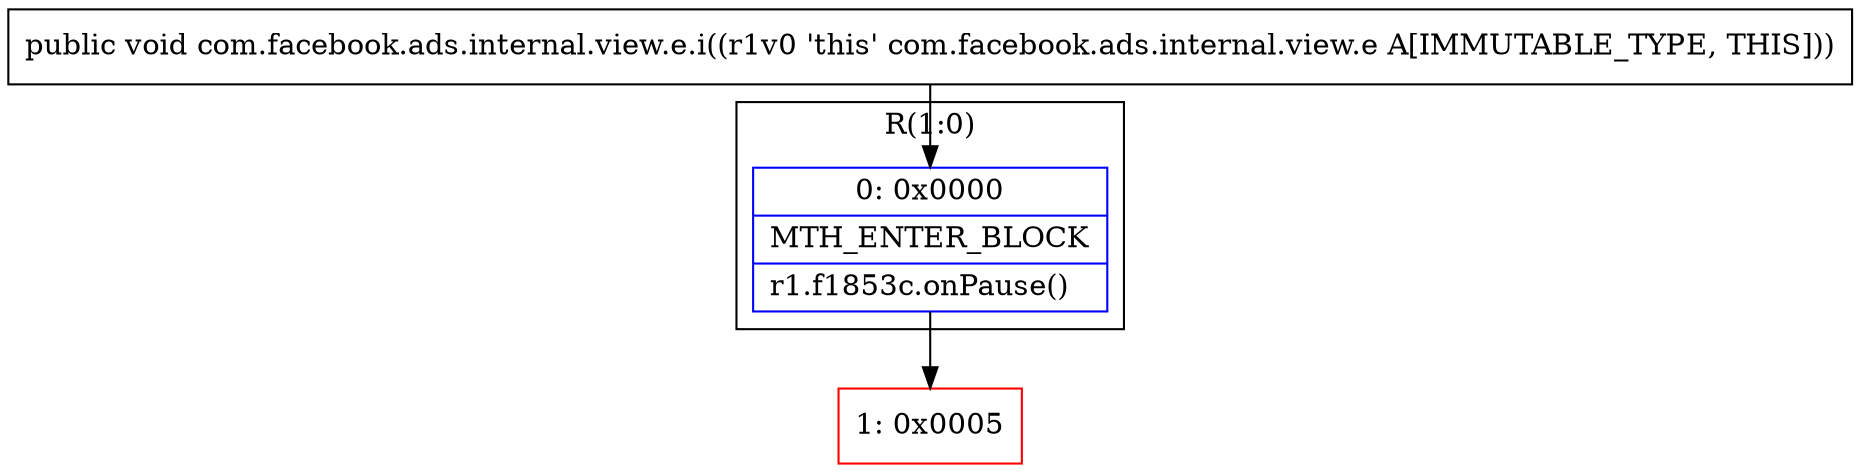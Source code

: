 digraph "CFG forcom.facebook.ads.internal.view.e.i()V" {
subgraph cluster_Region_582208463 {
label = "R(1:0)";
node [shape=record,color=blue];
Node_0 [shape=record,label="{0\:\ 0x0000|MTH_ENTER_BLOCK\l|r1.f1853c.onPause()\l}"];
}
Node_1 [shape=record,color=red,label="{1\:\ 0x0005}"];
MethodNode[shape=record,label="{public void com.facebook.ads.internal.view.e.i((r1v0 'this' com.facebook.ads.internal.view.e A[IMMUTABLE_TYPE, THIS])) }"];
MethodNode -> Node_0;
Node_0 -> Node_1;
}

